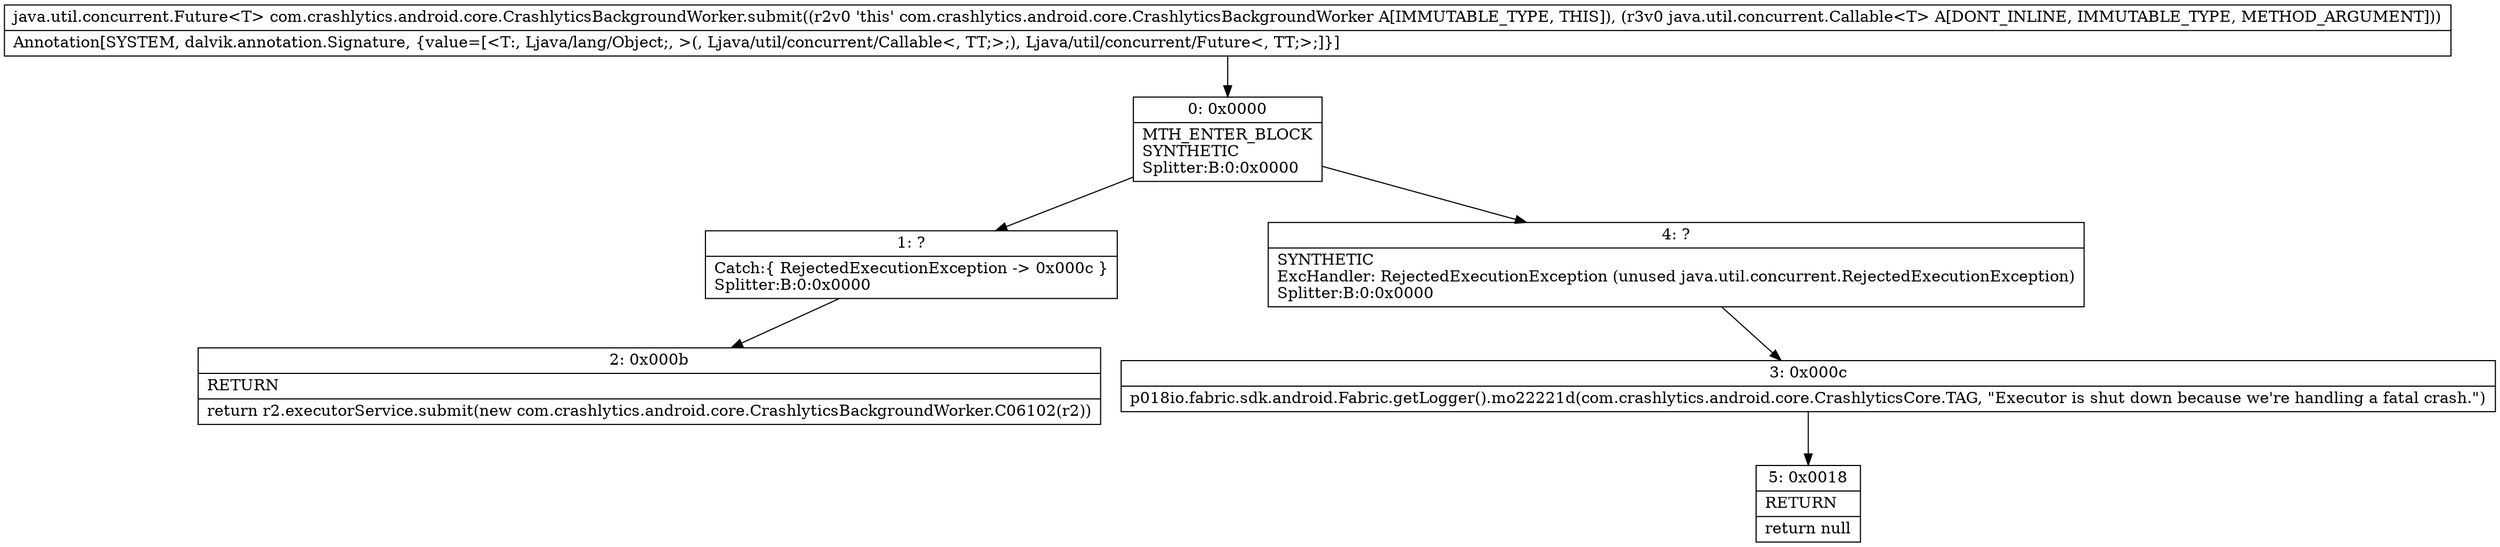 digraph "CFG forcom.crashlytics.android.core.CrashlyticsBackgroundWorker.submit(Ljava\/util\/concurrent\/Callable;)Ljava\/util\/concurrent\/Future;" {
Node_0 [shape=record,label="{0\:\ 0x0000|MTH_ENTER_BLOCK\lSYNTHETIC\lSplitter:B:0:0x0000\l}"];
Node_1 [shape=record,label="{1\:\ ?|Catch:\{ RejectedExecutionException \-\> 0x000c \}\lSplitter:B:0:0x0000\l}"];
Node_2 [shape=record,label="{2\:\ 0x000b|RETURN\l|return r2.executorService.submit(new com.crashlytics.android.core.CrashlyticsBackgroundWorker.C06102(r2))\l}"];
Node_3 [shape=record,label="{3\:\ 0x000c|p018io.fabric.sdk.android.Fabric.getLogger().mo22221d(com.crashlytics.android.core.CrashlyticsCore.TAG, \"Executor is shut down because we're handling a fatal crash.\")\l}"];
Node_4 [shape=record,label="{4\:\ ?|SYNTHETIC\lExcHandler: RejectedExecutionException (unused java.util.concurrent.RejectedExecutionException)\lSplitter:B:0:0x0000\l}"];
Node_5 [shape=record,label="{5\:\ 0x0018|RETURN\l|return null\l}"];
MethodNode[shape=record,label="{java.util.concurrent.Future\<T\> com.crashlytics.android.core.CrashlyticsBackgroundWorker.submit((r2v0 'this' com.crashlytics.android.core.CrashlyticsBackgroundWorker A[IMMUTABLE_TYPE, THIS]), (r3v0 java.util.concurrent.Callable\<T\> A[DONT_INLINE, IMMUTABLE_TYPE, METHOD_ARGUMENT]))  | Annotation[SYSTEM, dalvik.annotation.Signature, \{value=[\<T:, Ljava\/lang\/Object;, \>(, Ljava\/util\/concurrent\/Callable\<, TT;\>;), Ljava\/util\/concurrent\/Future\<, TT;\>;]\}]\l}"];
MethodNode -> Node_0;
Node_0 -> Node_1;
Node_0 -> Node_4;
Node_1 -> Node_2;
Node_3 -> Node_5;
Node_4 -> Node_3;
}

